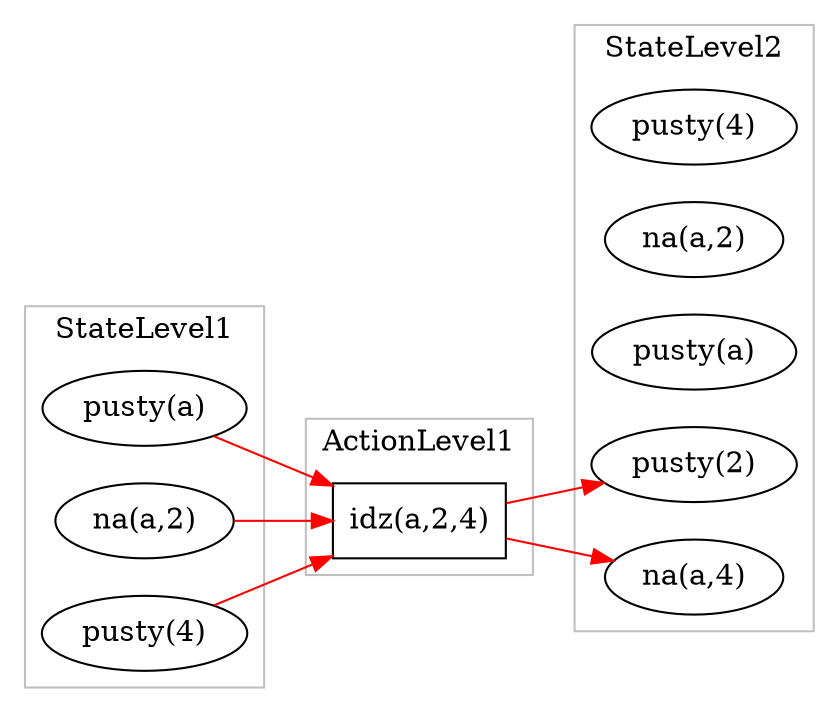 digraph G {
	subgraph cluster_StateLevel1 {
		color=gray
		label=StateLevel1
		"pusty(a)1" [label="pusty(a)" shape=oval]
		"na(a,2)1" [label="na(a,2)" shape=oval]
		"pusty(4)1" [label="pusty(4)" shape=oval]
	}
	subgraph cluster_ActionLevel1 {
		color=gray
		label=ActionLevel1
		"idz(a,2,4)1" [label="idz(a,2,4)" shape=box]
	}
	subgraph cluster_StateLevel2 {
		color=gray
		label=StateLevel2
		"pusty(4)2" [label="pusty(4)" shape=oval]
		"na(a,2)2" [label="na(a,2)" shape=oval]
		"pusty(a)2" [label="pusty(a)" shape=oval]
		"pusty(2)2" [label="pusty(2)" shape=oval]
		"na(a,4)2" [label="na(a,4)" shape=oval]
	}
	"pusty(a)1" -> "idz(a,2,4)1" [color=red]
	"pusty(4)1" -> "idz(a,2,4)1" [color=red]
	"na(a,2)1" -> "idz(a,2,4)1" [color=red]
	"idz(a,2,4)1" -> "na(a,4)2" [color=red]
	"idz(a,2,4)1" -> "pusty(2)2" [color=red]
	rankdir=LR
}

